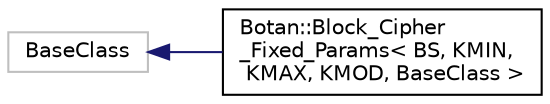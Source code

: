 digraph "Graphical Class Hierarchy"
{
  edge [fontname="Helvetica",fontsize="10",labelfontname="Helvetica",labelfontsize="10"];
  node [fontname="Helvetica",fontsize="10",shape=record];
  rankdir="LR";
  Node739 [label="BaseClass",height=0.2,width=0.4,color="grey75", fillcolor="white", style="filled"];
  Node739 -> Node0 [dir="back",color="midnightblue",fontsize="10",style="solid",fontname="Helvetica"];
  Node0 [label="Botan::Block_Cipher\l_Fixed_Params\< BS, KMIN,\l KMAX, KMOD, BaseClass \>",height=0.2,width=0.4,color="black", fillcolor="white", style="filled",URL="$class_botan_1_1_block___cipher___fixed___params.html"];
}
